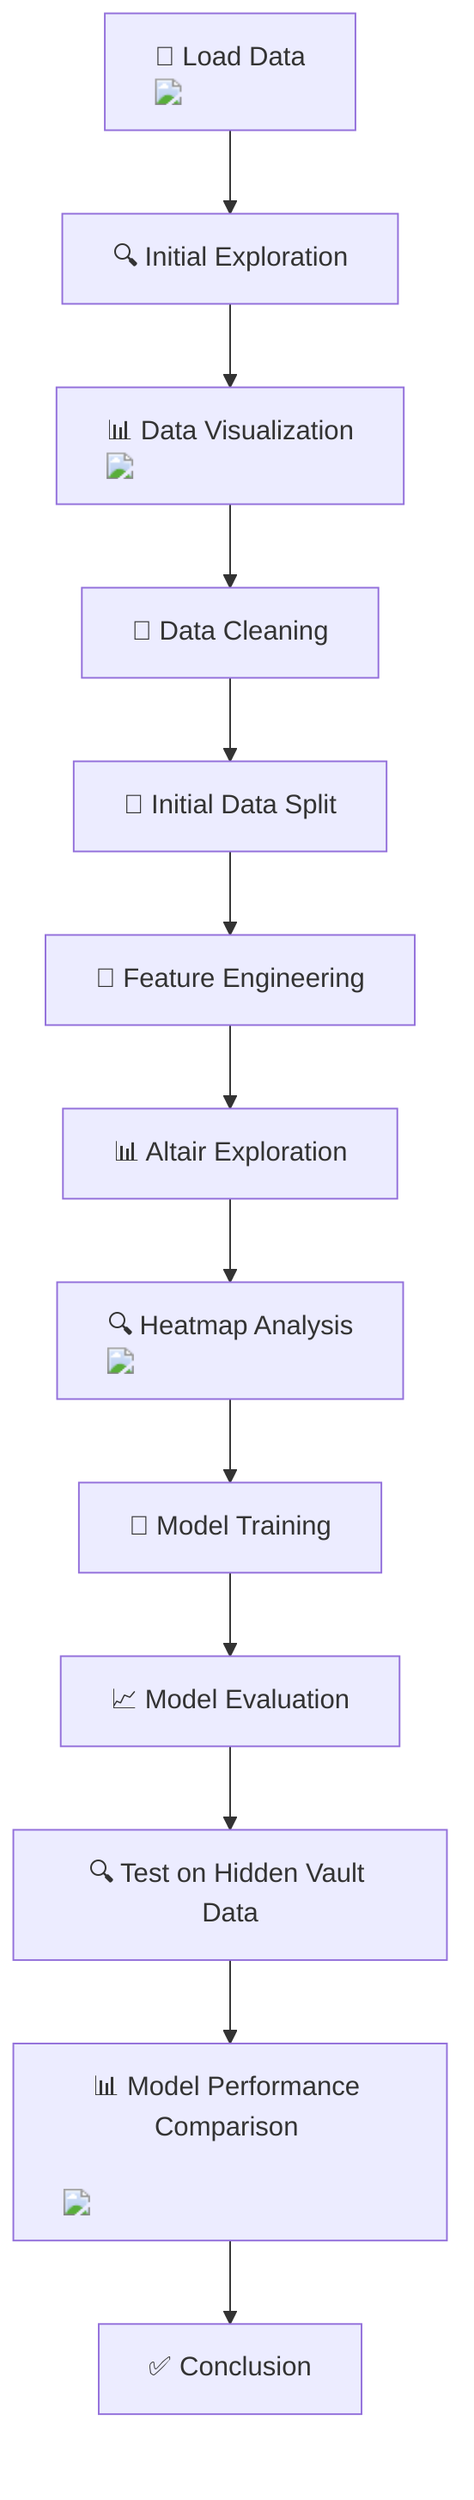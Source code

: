 flowchart TD
    A["📁 Load Data <br/> <img src='file.svg' />"] --> B["🔍 Initial Exploration"]
    B --> C["📊 Data Visualization <br/> <img src='hist_template.svg' />"]
    C --> D["🧹 Data Cleaning"]
    D --> E["🔖 Initial Data Split"]
    E --> F["🌌 Feature Engineering"]
    F --> G["📊 Altair Exploration"]
    G --> H["🔍 Heatmap Analysis <br/> <img src='heatmap.svg' />"]
    H --> I["🧠 Model Training"]
    I --> J["📈 Model Evaluation"]
    J --> K["🔍 Test on Hidden Vault Data"]
    K --> L["📊 Model Performance Comparison <br/> <img src='barplot_template.svg' />"]
    L --> M["✅ Conclusion"]